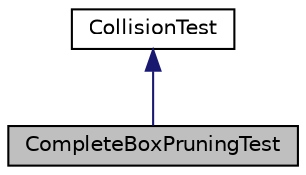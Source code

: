 digraph "CompleteBoxPruningTest"
{
  edge [fontname="Helvetica",fontsize="10",labelfontname="Helvetica",labelfontsize="10"];
  node [fontname="Helvetica",fontsize="10",shape=record];
  Node1 [label="CompleteBoxPruningTest",height=0.2,width=0.4,color="black", fillcolor="grey75", style="filled", fontcolor="black"];
  Node2 -> Node1 [dir="back",color="midnightblue",fontsize="10",style="solid"];
  Node2 [label="CollisionTest",height=0.2,width=0.4,color="black", fillcolor="white", style="filled",URL="$class_collision_test.html"];
}
